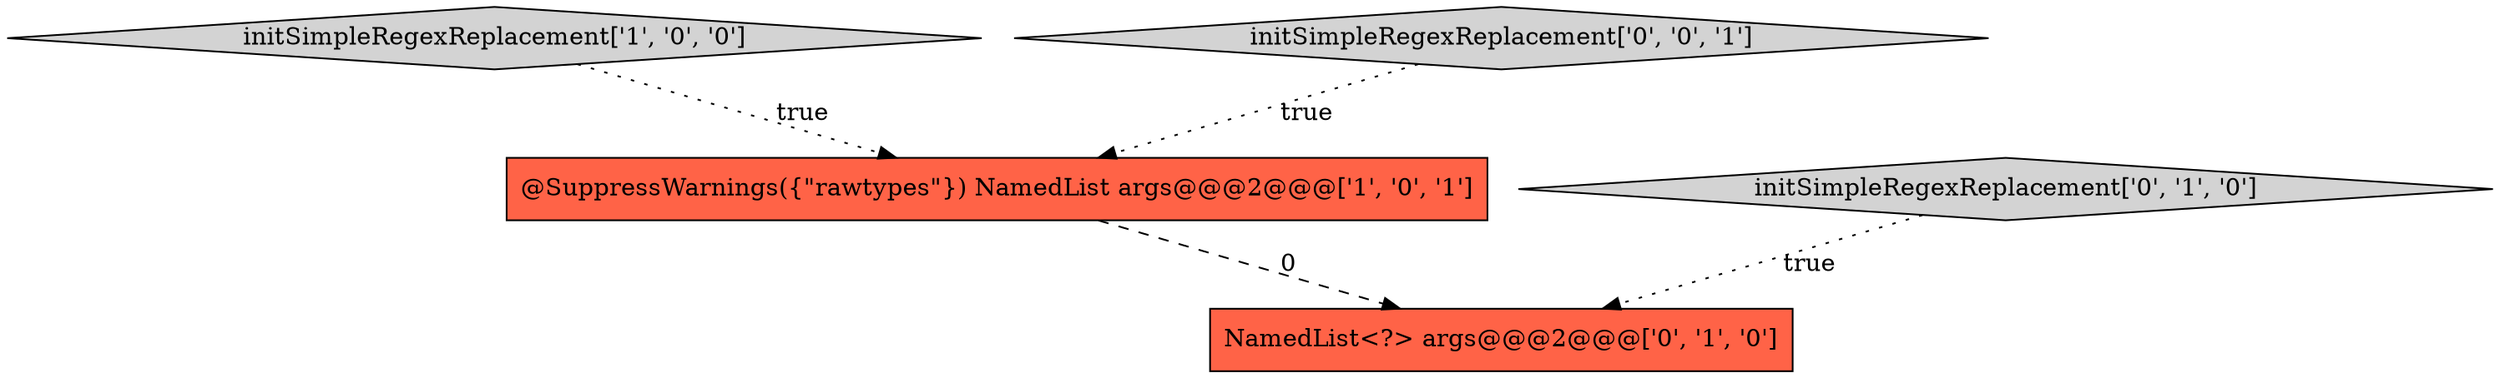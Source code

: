 digraph {
0 [style = filled, label = "initSimpleRegexReplacement['1', '0', '0']", fillcolor = lightgray, shape = diamond image = "AAA0AAABBB1BBB"];
3 [style = filled, label = "NamedList<?> args@@@2@@@['0', '1', '0']", fillcolor = tomato, shape = box image = "AAA1AAABBB2BBB"];
1 [style = filled, label = "@SuppressWarnings({\"rawtypes\"}) NamedList args@@@2@@@['1', '0', '1']", fillcolor = tomato, shape = box image = "AAA0AAABBB1BBB"];
2 [style = filled, label = "initSimpleRegexReplacement['0', '1', '0']", fillcolor = lightgray, shape = diamond image = "AAA0AAABBB2BBB"];
4 [style = filled, label = "initSimpleRegexReplacement['0', '0', '1']", fillcolor = lightgray, shape = diamond image = "AAA0AAABBB3BBB"];
2->3 [style = dotted, label="true"];
4->1 [style = dotted, label="true"];
1->3 [style = dashed, label="0"];
0->1 [style = dotted, label="true"];
}
